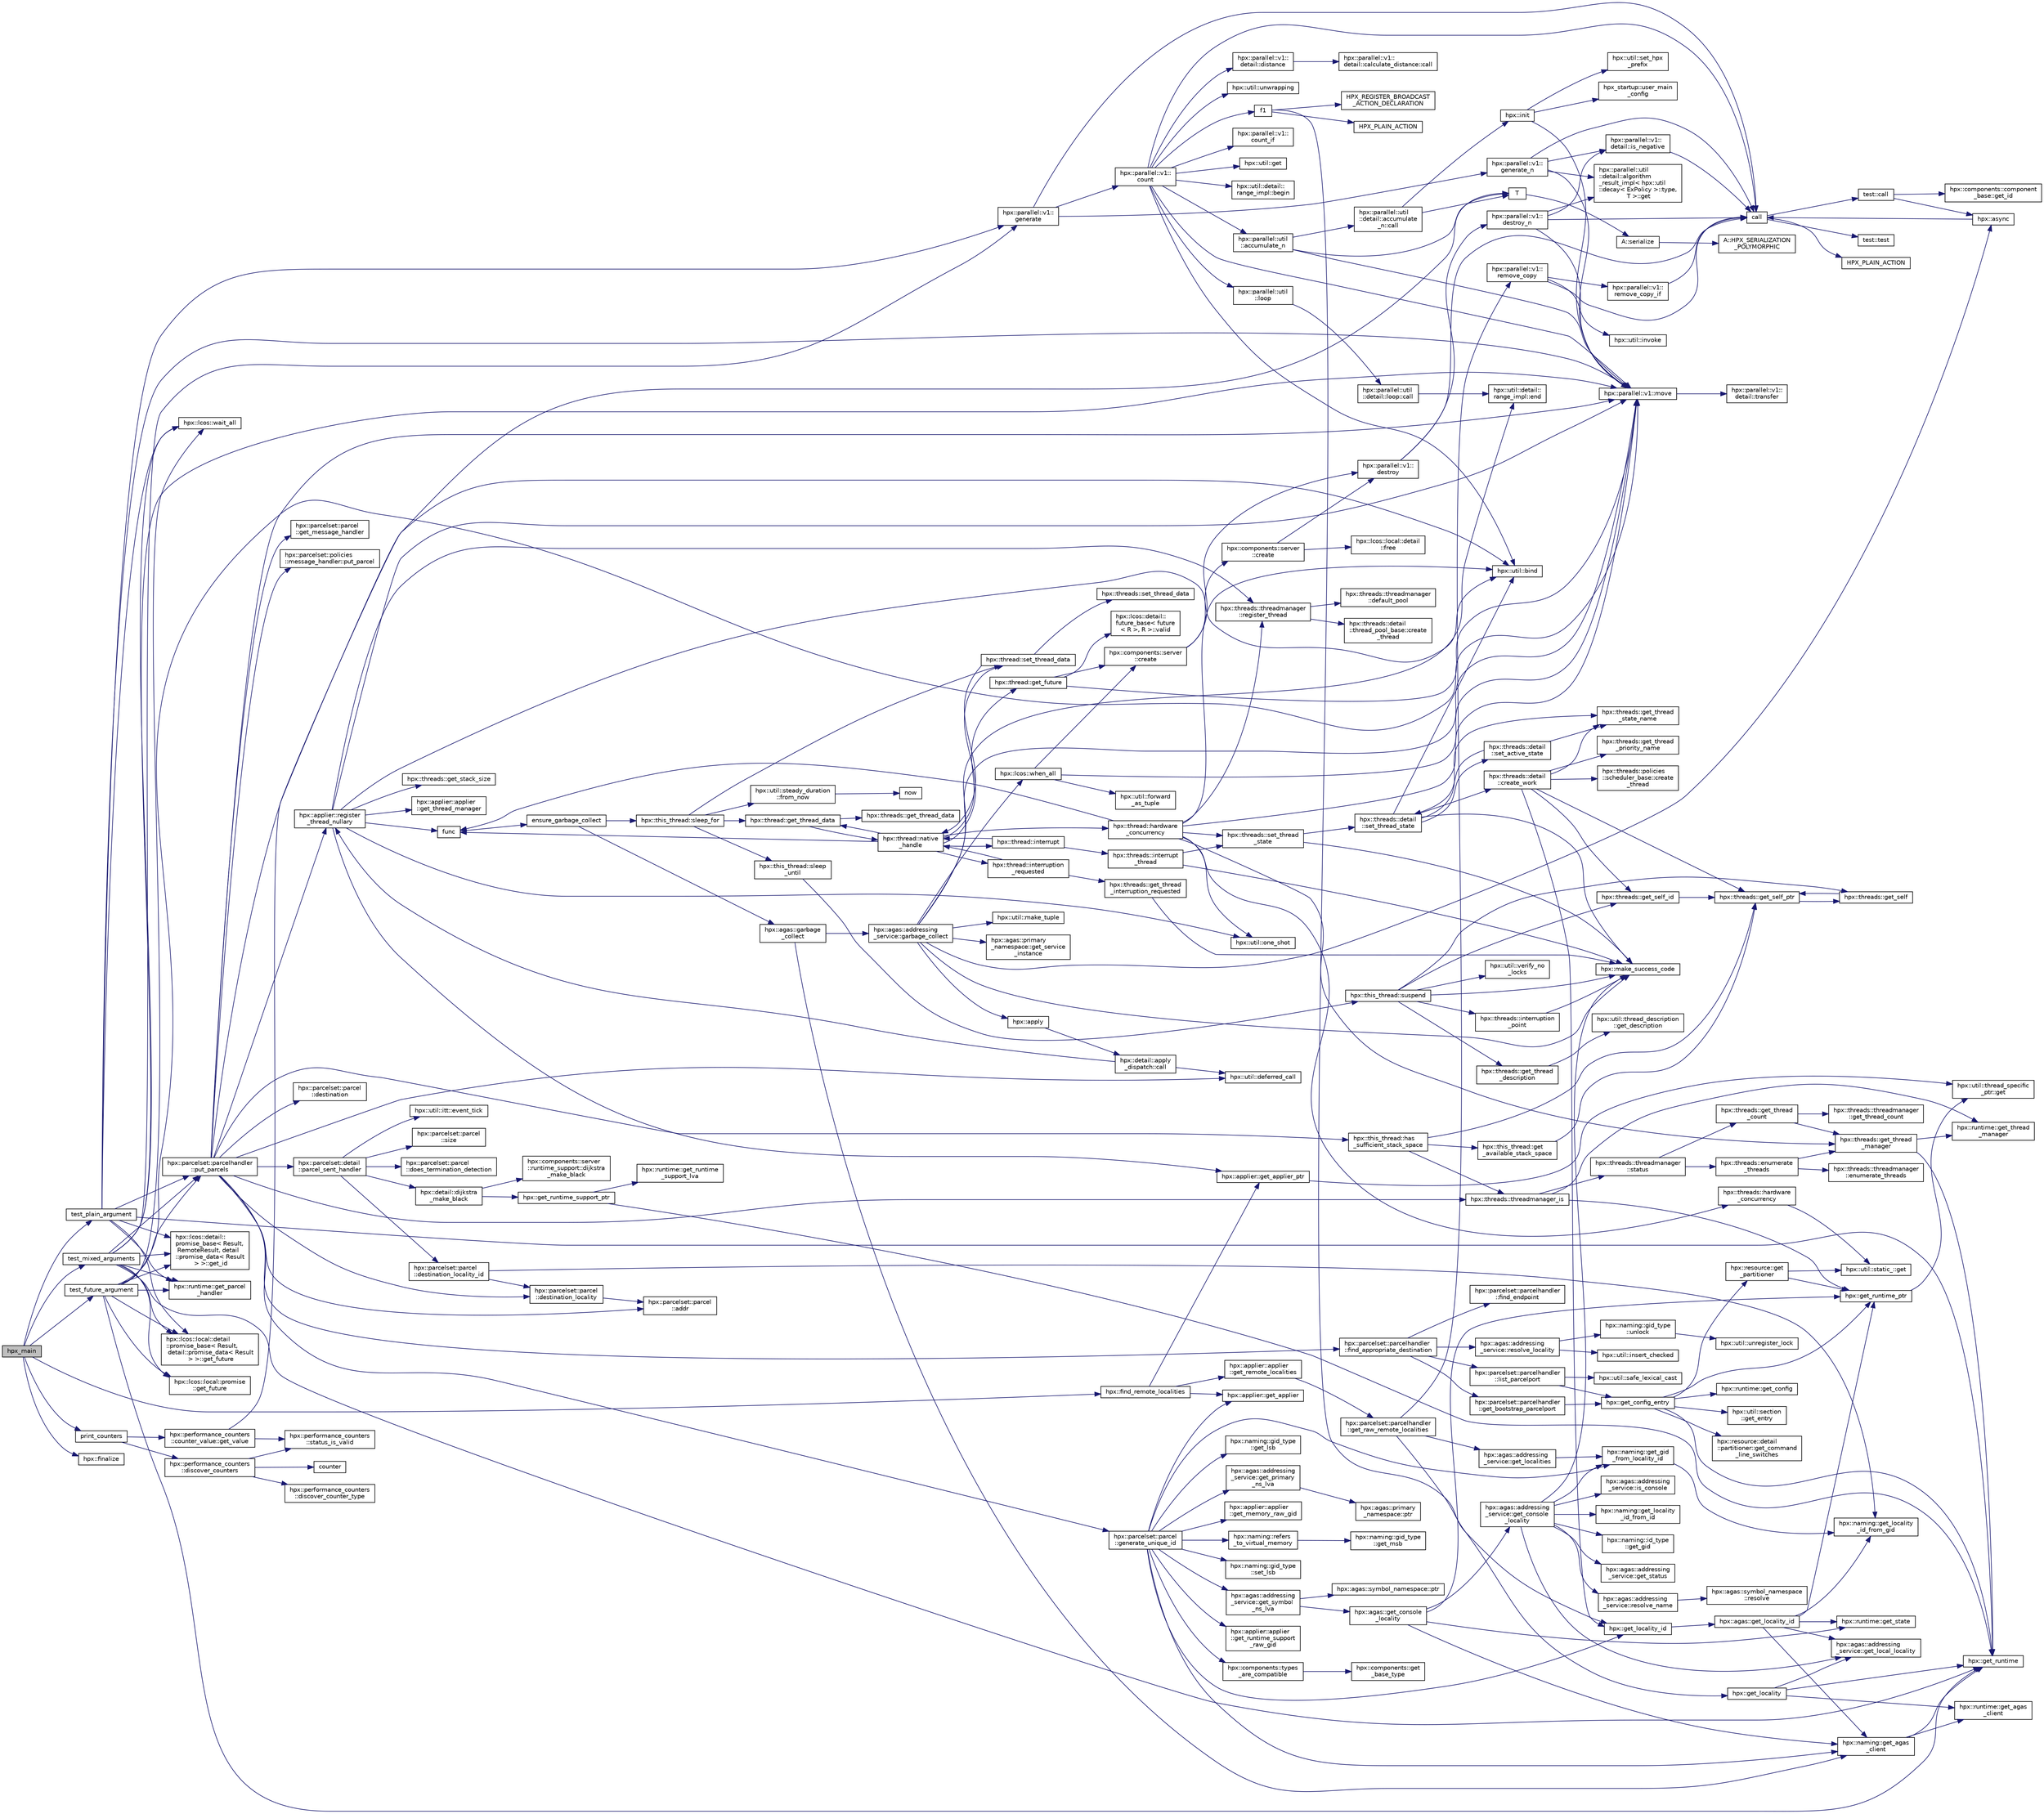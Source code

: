 digraph "hpx_main"
{
  edge [fontname="Helvetica",fontsize="10",labelfontname="Helvetica",labelfontsize="10"];
  node [fontname="Helvetica",fontsize="10",shape=record];
  rankdir="LR";
  Node12 [label="hpx_main",height=0.2,width=0.4,color="black", fillcolor="grey75", style="filled", fontcolor="black"];
  Node12 -> Node13 [color="midnightblue",fontsize="10",style="solid",fontname="Helvetica"];
  Node13 [label="hpx::find_remote_localities",height=0.2,width=0.4,color="black", fillcolor="white", style="filled",URL="$d8/d83/namespacehpx.html#a2a3ba94f333e0d3523f8dfde266f5d4e",tooltip="Return the list of locality ids of remote localities supporting the given component type..."];
  Node13 -> Node14 [color="midnightblue",fontsize="10",style="solid",fontname="Helvetica"];
  Node14 [label="hpx::applier::get_applier_ptr",height=0.2,width=0.4,color="black", fillcolor="white", style="filled",URL="$d8/dcb/namespacehpx_1_1applier.html#a617483cf2b77ad3a0aa428ade7b35299"];
  Node14 -> Node15 [color="midnightblue",fontsize="10",style="solid",fontname="Helvetica"];
  Node15 [label="hpx::util::thread_specific\l_ptr::get",height=0.2,width=0.4,color="black", fillcolor="white", style="filled",URL="$d4/d4c/structhpx_1_1util_1_1thread__specific__ptr.html#a3b27d8520710478aa41d1f74206bdba9"];
  Node13 -> Node16 [color="midnightblue",fontsize="10",style="solid",fontname="Helvetica"];
  Node16 [label="hpx::applier::get_applier",height=0.2,width=0.4,color="black", fillcolor="white", style="filled",URL="$d8/dcb/namespacehpx_1_1applier.html#aba1147ab54a476403b37f20a39b1e239"];
  Node13 -> Node17 [color="midnightblue",fontsize="10",style="solid",fontname="Helvetica"];
  Node17 [label="hpx::applier::applier\l::get_remote_localities",height=0.2,width=0.4,color="black", fillcolor="white", style="filled",URL="$da/dcb/classhpx_1_1applier_1_1applier.html#a33c33c885876d2f53263a0fb87172851"];
  Node17 -> Node18 [color="midnightblue",fontsize="10",style="solid",fontname="Helvetica"];
  Node18 [label="hpx::parcelset::parcelhandler\l::get_raw_remote_localities",height=0.2,width=0.4,color="black", fillcolor="white", style="filled",URL="$d4/d2f/classhpx_1_1parcelset_1_1parcelhandler.html#a762854405164e7c9633875ca149bbb62"];
  Node18 -> Node19 [color="midnightblue",fontsize="10",style="solid",fontname="Helvetica"];
  Node19 [label="hpx::agas::addressing\l_service::get_localities",height=0.2,width=0.4,color="black", fillcolor="white", style="filled",URL="$db/d58/structhpx_1_1agas_1_1addressing__service.html#a3d263988f86b2a4c26dbb8d734540a5a",tooltip="Query for the locality_ids of all known localities. "];
  Node19 -> Node20 [color="midnightblue",fontsize="10",style="solid",fontname="Helvetica"];
  Node20 [label="hpx::naming::get_gid\l_from_locality_id",height=0.2,width=0.4,color="black", fillcolor="white", style="filled",URL="$d4/dc9/namespacehpx_1_1naming.html#ae50a3ecdb5854b6a25a556ebc9830541"];
  Node20 -> Node21 [color="midnightblue",fontsize="10",style="solid",fontname="Helvetica"];
  Node21 [label="hpx::naming::get_locality\l_id_from_gid",height=0.2,width=0.4,color="black", fillcolor="white", style="filled",URL="$d4/dc9/namespacehpx_1_1naming.html#a7fd43037784560bd04fda9b49e33529f"];
  Node18 -> Node22 [color="midnightblue",fontsize="10",style="solid",fontname="Helvetica"];
  Node22 [label="hpx::parallel::v1::\lremove_copy",height=0.2,width=0.4,color="black", fillcolor="white", style="filled",URL="$db/db9/namespacehpx_1_1parallel_1_1v1.html#ac598fc22d3df9bc74d1f5ba08579391a"];
  Node22 -> Node23 [color="midnightblue",fontsize="10",style="solid",fontname="Helvetica"];
  Node23 [label="call",height=0.2,width=0.4,color="black", fillcolor="white", style="filled",URL="$d2/d67/promise__1620_8cpp.html#a58357f0b82bc761e1d0b9091ed563a70"];
  Node23 -> Node24 [color="midnightblue",fontsize="10",style="solid",fontname="Helvetica"];
  Node24 [label="test::test",height=0.2,width=0.4,color="black", fillcolor="white", style="filled",URL="$d8/d89/structtest.html#ab42d5ece712d716b04cb3f686f297a26"];
  Node23 -> Node25 [color="midnightblue",fontsize="10",style="solid",fontname="Helvetica"];
  Node25 [label="HPX_PLAIN_ACTION",height=0.2,width=0.4,color="black", fillcolor="white", style="filled",URL="$d2/d67/promise__1620_8cpp.html#ab96aab827a4b1fcaf66cfe0ba83fef23"];
  Node23 -> Node26 [color="midnightblue",fontsize="10",style="solid",fontname="Helvetica"];
  Node26 [label="test::call",height=0.2,width=0.4,color="black", fillcolor="white", style="filled",URL="$d8/d89/structtest.html#aeb29e7ed6518b9426ccf1344c52620ae"];
  Node26 -> Node27 [color="midnightblue",fontsize="10",style="solid",fontname="Helvetica"];
  Node27 [label="hpx::async",height=0.2,width=0.4,color="black", fillcolor="white", style="filled",URL="$d8/d83/namespacehpx.html#acb7d8e37b73b823956ce144f9a57eaa4"];
  Node27 -> Node23 [color="midnightblue",fontsize="10",style="solid",fontname="Helvetica"];
  Node26 -> Node28 [color="midnightblue",fontsize="10",style="solid",fontname="Helvetica"];
  Node28 [label="hpx::components::component\l_base::get_id",height=0.2,width=0.4,color="black", fillcolor="white", style="filled",URL="$d2/de6/classhpx_1_1components_1_1component__base.html#a4c8fd93514039bdf01c48d66d82b19cd"];
  Node22 -> Node29 [color="midnightblue",fontsize="10",style="solid",fontname="Helvetica"];
  Node29 [label="hpx::util::invoke",height=0.2,width=0.4,color="black", fillcolor="white", style="filled",URL="$df/dad/namespacehpx_1_1util.html#a9ed3f52b36e725e476dbf5099134ed3d"];
  Node22 -> Node30 [color="midnightblue",fontsize="10",style="solid",fontname="Helvetica"];
  Node30 [label="hpx::parallel::v1::\lremove_copy_if",height=0.2,width=0.4,color="black", fillcolor="white", style="filled",URL="$db/db9/namespacehpx_1_1parallel_1_1v1.html#ab08a2ede542b61485e8ba77a84d91e01"];
  Node30 -> Node23 [color="midnightblue",fontsize="10",style="solid",fontname="Helvetica"];
  Node18 -> Node31 [color="midnightblue",fontsize="10",style="solid",fontname="Helvetica"];
  Node31 [label="hpx::get_locality",height=0.2,width=0.4,color="black", fillcolor="white", style="filled",URL="$d8/d83/namespacehpx.html#aa16b81ab9efec229b7b8810b1ec57dd5",tooltip="The function get_locality returns a reference to the locality prefix. "];
  Node31 -> Node32 [color="midnightblue",fontsize="10",style="solid",fontname="Helvetica"];
  Node32 [label="hpx::get_runtime",height=0.2,width=0.4,color="black", fillcolor="white", style="filled",URL="$d8/d83/namespacehpx.html#aef902cc6c7dd3b9fbadf34d1e850a070"];
  Node31 -> Node33 [color="midnightblue",fontsize="10",style="solid",fontname="Helvetica"];
  Node33 [label="hpx::runtime::get_agas\l_client",height=0.2,width=0.4,color="black", fillcolor="white", style="filled",URL="$d0/d7b/classhpx_1_1runtime.html#aeb5dddd30d6b9861669af8ad44d1a96a"];
  Node31 -> Node34 [color="midnightblue",fontsize="10",style="solid",fontname="Helvetica"];
  Node34 [label="hpx::agas::addressing\l_service::get_local_locality",height=0.2,width=0.4,color="black", fillcolor="white", style="filled",URL="$db/d58/structhpx_1_1agas_1_1addressing__service.html#ab52c19a37c2a7a006c6c15f90ad0539c"];
  Node12 -> Node35 [color="midnightblue",fontsize="10",style="solid",fontname="Helvetica"];
  Node35 [label="test_plain_argument",height=0.2,width=0.4,color="black", fillcolor="white", style="filled",URL="$df/d23/put__parcels_8cpp.html#a60e7e37daaa74f7106c7cf614d219a87"];
  Node35 -> Node36 [color="midnightblue",fontsize="10",style="solid",fontname="Helvetica"];
  Node36 [label="hpx::parallel::v1::\lgenerate",height=0.2,width=0.4,color="black", fillcolor="white", style="filled",URL="$db/db9/namespacehpx_1_1parallel_1_1v1.html#a1f74f2be2954d6fbd8278df5fedb946a"];
  Node36 -> Node37 [color="midnightblue",fontsize="10",style="solid",fontname="Helvetica"];
  Node37 [label="hpx::parallel::v1::\lgenerate_n",height=0.2,width=0.4,color="black", fillcolor="white", style="filled",URL="$db/db9/namespacehpx_1_1parallel_1_1v1.html#a9fd6a170d9742750007e88805764ec8a"];
  Node37 -> Node38 [color="midnightblue",fontsize="10",style="solid",fontname="Helvetica"];
  Node38 [label="hpx::parallel::v1::\ldetail::is_negative",height=0.2,width=0.4,color="black", fillcolor="white", style="filled",URL="$d2/ddd/namespacehpx_1_1parallel_1_1v1_1_1detail.html#adf2e40fc4b20ad0fd442ee3118a4d527"];
  Node38 -> Node23 [color="midnightblue",fontsize="10",style="solid",fontname="Helvetica"];
  Node37 -> Node39 [color="midnightblue",fontsize="10",style="solid",fontname="Helvetica"];
  Node39 [label="hpx::parallel::util\l::detail::algorithm\l_result_impl\< hpx::util\l::decay\< ExPolicy \>::type,\l T \>::get",height=0.2,width=0.4,color="black", fillcolor="white", style="filled",URL="$d2/d42/structhpx_1_1parallel_1_1util_1_1detail_1_1algorithm__result__impl.html#ab5b051e8ec74eff5e0e62fd63f5d377e"];
  Node37 -> Node40 [color="midnightblue",fontsize="10",style="solid",fontname="Helvetica"];
  Node40 [label="hpx::parallel::v1::move",height=0.2,width=0.4,color="black", fillcolor="white", style="filled",URL="$db/db9/namespacehpx_1_1parallel_1_1v1.html#aa7c4ede081ce786c9d1eb1adff495cfc"];
  Node40 -> Node41 [color="midnightblue",fontsize="10",style="solid",fontname="Helvetica"];
  Node41 [label="hpx::parallel::v1::\ldetail::transfer",height=0.2,width=0.4,color="black", fillcolor="white", style="filled",URL="$d2/ddd/namespacehpx_1_1parallel_1_1v1_1_1detail.html#ab1b56a05e1885ca7cc7ffa1804dd2f3c"];
  Node37 -> Node23 [color="midnightblue",fontsize="10",style="solid",fontname="Helvetica"];
  Node36 -> Node42 [color="midnightblue",fontsize="10",style="solid",fontname="Helvetica"];
  Node42 [label="hpx::parallel::v1::\lcount",height=0.2,width=0.4,color="black", fillcolor="white", style="filled",URL="$db/db9/namespacehpx_1_1parallel_1_1v1.html#a19d058114a2bd44801aab4176b188e23"];
  Node42 -> Node43 [color="midnightblue",fontsize="10",style="solid",fontname="Helvetica"];
  Node43 [label="hpx::parallel::v1::\lcount_if",height=0.2,width=0.4,color="black", fillcolor="white", style="filled",URL="$db/db9/namespacehpx_1_1parallel_1_1v1.html#ad836ff017ec208c2d6388a9b47b05ce0"];
  Node42 -> Node44 [color="midnightblue",fontsize="10",style="solid",fontname="Helvetica"];
  Node44 [label="f1",height=0.2,width=0.4,color="black", fillcolor="white", style="filled",URL="$d8/d8b/broadcast_8cpp.html#a1751fbd41f2529b84514a9dbd767959a"];
  Node44 -> Node45 [color="midnightblue",fontsize="10",style="solid",fontname="Helvetica"];
  Node45 [label="hpx::get_locality_id",height=0.2,width=0.4,color="black", fillcolor="white", style="filled",URL="$d8/d83/namespacehpx.html#a158d7c54a657bb364c1704033010697b",tooltip="Return the number of the locality this function is being called from. "];
  Node45 -> Node46 [color="midnightblue",fontsize="10",style="solid",fontname="Helvetica"];
  Node46 [label="hpx::agas::get_locality_id",height=0.2,width=0.4,color="black", fillcolor="white", style="filled",URL="$dc/d54/namespacehpx_1_1agas.html#a491cc2ddecdf0f1a9129900caa6a4d3e"];
  Node46 -> Node47 [color="midnightblue",fontsize="10",style="solid",fontname="Helvetica"];
  Node47 [label="hpx::get_runtime_ptr",height=0.2,width=0.4,color="black", fillcolor="white", style="filled",URL="$d8/d83/namespacehpx.html#af29daf2bb3e01b4d6495a1742b6cce64"];
  Node47 -> Node15 [color="midnightblue",fontsize="10",style="solid",fontname="Helvetica"];
  Node46 -> Node48 [color="midnightblue",fontsize="10",style="solid",fontname="Helvetica"];
  Node48 [label="hpx::runtime::get_state",height=0.2,width=0.4,color="black", fillcolor="white", style="filled",URL="$d0/d7b/classhpx_1_1runtime.html#ab405f80e060dac95d624520f38b0524c"];
  Node46 -> Node49 [color="midnightblue",fontsize="10",style="solid",fontname="Helvetica"];
  Node49 [label="hpx::naming::get_agas\l_client",height=0.2,width=0.4,color="black", fillcolor="white", style="filled",URL="$d4/dc9/namespacehpx_1_1naming.html#a0408fffd5d34b620712a801b0ae3b032"];
  Node49 -> Node32 [color="midnightblue",fontsize="10",style="solid",fontname="Helvetica"];
  Node49 -> Node33 [color="midnightblue",fontsize="10",style="solid",fontname="Helvetica"];
  Node46 -> Node34 [color="midnightblue",fontsize="10",style="solid",fontname="Helvetica"];
  Node46 -> Node21 [color="midnightblue",fontsize="10",style="solid",fontname="Helvetica"];
  Node44 -> Node50 [color="midnightblue",fontsize="10",style="solid",fontname="Helvetica"];
  Node50 [label="HPX_PLAIN_ACTION",height=0.2,width=0.4,color="black", fillcolor="white", style="filled",URL="$d8/d8b/broadcast_8cpp.html#a19685a0394ce6a99351f7a679f6eeefc"];
  Node44 -> Node51 [color="midnightblue",fontsize="10",style="solid",fontname="Helvetica"];
  Node51 [label="HPX_REGISTER_BROADCAST\l_ACTION_DECLARATION",height=0.2,width=0.4,color="black", fillcolor="white", style="filled",URL="$d7/d38/addressing__service_8cpp.html#a573d764d9cb34eec46a4bdffcf07875f"];
  Node42 -> Node52 [color="midnightblue",fontsize="10",style="solid",fontname="Helvetica"];
  Node52 [label="hpx::parallel::util\l::loop",height=0.2,width=0.4,color="black", fillcolor="white", style="filled",URL="$df/dc6/namespacehpx_1_1parallel_1_1util.html#a3f434e00f42929aac85debb8c5782213"];
  Node52 -> Node53 [color="midnightblue",fontsize="10",style="solid",fontname="Helvetica"];
  Node53 [label="hpx::parallel::util\l::detail::loop::call",height=0.2,width=0.4,color="black", fillcolor="white", style="filled",URL="$da/d06/structhpx_1_1parallel_1_1util_1_1detail_1_1loop.html#a5c5e8dbda782f09cdb7bc2509e3bf09e"];
  Node53 -> Node54 [color="midnightblue",fontsize="10",style="solid",fontname="Helvetica"];
  Node54 [label="hpx::util::detail::\lrange_impl::end",height=0.2,width=0.4,color="black", fillcolor="white", style="filled",URL="$d4/d4a/namespacehpx_1_1util_1_1detail_1_1range__impl.html#afb2ea48b0902f52ee4d8b764807b4316"];
  Node42 -> Node55 [color="midnightblue",fontsize="10",style="solid",fontname="Helvetica"];
  Node55 [label="hpx::util::bind",height=0.2,width=0.4,color="black", fillcolor="white", style="filled",URL="$df/dad/namespacehpx_1_1util.html#ad844caedf82a0173d6909d910c3e48c6"];
  Node42 -> Node40 [color="midnightblue",fontsize="10",style="solid",fontname="Helvetica"];
  Node42 -> Node56 [color="midnightblue",fontsize="10",style="solid",fontname="Helvetica"];
  Node56 [label="hpx::util::get",height=0.2,width=0.4,color="black", fillcolor="white", style="filled",URL="$df/dad/namespacehpx_1_1util.html#a5cbd3c41f03f4d4acaedaa4777e3cc02"];
  Node42 -> Node23 [color="midnightblue",fontsize="10",style="solid",fontname="Helvetica"];
  Node42 -> Node57 [color="midnightblue",fontsize="10",style="solid",fontname="Helvetica"];
  Node57 [label="hpx::parallel::v1::\ldetail::distance",height=0.2,width=0.4,color="black", fillcolor="white", style="filled",URL="$d2/ddd/namespacehpx_1_1parallel_1_1v1_1_1detail.html#a6bea3c6a5f470cad11f27ee6bab4a33f"];
  Node57 -> Node58 [color="midnightblue",fontsize="10",style="solid",fontname="Helvetica"];
  Node58 [label="hpx::parallel::v1::\ldetail::calculate_distance::call",height=0.2,width=0.4,color="black", fillcolor="white", style="filled",URL="$db/dfa/structhpx_1_1parallel_1_1v1_1_1detail_1_1calculate__distance.html#a950a6627830a7d019ac0e734b0a447bf"];
  Node42 -> Node59 [color="midnightblue",fontsize="10",style="solid",fontname="Helvetica"];
  Node59 [label="hpx::util::unwrapping",height=0.2,width=0.4,color="black", fillcolor="white", style="filled",URL="$df/dad/namespacehpx_1_1util.html#a7529d9ac687684c33403cdd1f9cef8e4"];
  Node42 -> Node60 [color="midnightblue",fontsize="10",style="solid",fontname="Helvetica"];
  Node60 [label="hpx::parallel::util\l::accumulate_n",height=0.2,width=0.4,color="black", fillcolor="white", style="filled",URL="$df/dc6/namespacehpx_1_1parallel_1_1util.html#af19f9a2722f97c2247ea5d0dbb5e2d25"];
  Node60 -> Node61 [color="midnightblue",fontsize="10",style="solid",fontname="Helvetica"];
  Node61 [label="hpx::parallel::util\l::detail::accumulate\l_n::call",height=0.2,width=0.4,color="black", fillcolor="white", style="filled",URL="$d8/d3b/structhpx_1_1parallel_1_1util_1_1detail_1_1accumulate__n.html#a765aceb8ab313fc92f7c4aaf70ccca8f"];
  Node61 -> Node62 [color="midnightblue",fontsize="10",style="solid",fontname="Helvetica"];
  Node62 [label="hpx::init",height=0.2,width=0.4,color="black", fillcolor="white", style="filled",URL="$d8/d83/namespacehpx.html#a3c694ea960b47c56b33351ba16e3d76b",tooltip="Main entry point for launching the HPX runtime system. "];
  Node62 -> Node63 [color="midnightblue",fontsize="10",style="solid",fontname="Helvetica"];
  Node63 [label="hpx::util::set_hpx\l_prefix",height=0.2,width=0.4,color="black", fillcolor="white", style="filled",URL="$df/dad/namespacehpx_1_1util.html#ae40a23c1ba0a48d9304dcf717a95793e"];
  Node62 -> Node64 [color="midnightblue",fontsize="10",style="solid",fontname="Helvetica"];
  Node64 [label="hpx_startup::user_main\l_config",height=0.2,width=0.4,color="black", fillcolor="white", style="filled",URL="$d3/dd2/namespacehpx__startup.html#aaac571d88bd3912a4225a23eb3261637"];
  Node62 -> Node40 [color="midnightblue",fontsize="10",style="solid",fontname="Helvetica"];
  Node61 -> Node65 [color="midnightblue",fontsize="10",style="solid",fontname="Helvetica"];
  Node65 [label="T",height=0.2,width=0.4,color="black", fillcolor="white", style="filled",URL="$db/d33/polymorphic__semiintrusive__template_8cpp.html#ad187658f9cb91c1312b39ae7e896f1ea"];
  Node65 -> Node66 [color="midnightblue",fontsize="10",style="solid",fontname="Helvetica"];
  Node66 [label="A::serialize",height=0.2,width=0.4,color="black", fillcolor="white", style="filled",URL="$d7/da0/struct_a.html#a5f5c287cf471e274ed9dda0da1592212"];
  Node66 -> Node67 [color="midnightblue",fontsize="10",style="solid",fontname="Helvetica"];
  Node67 [label="A::HPX_SERIALIZATION\l_POLYMORPHIC",height=0.2,width=0.4,color="black", fillcolor="white", style="filled",URL="$d7/da0/struct_a.html#ada978cc156cebbafddb1f3aa4c01918c"];
  Node60 -> Node40 [color="midnightblue",fontsize="10",style="solid",fontname="Helvetica"];
  Node60 -> Node65 [color="midnightblue",fontsize="10",style="solid",fontname="Helvetica"];
  Node42 -> Node68 [color="midnightblue",fontsize="10",style="solid",fontname="Helvetica"];
  Node68 [label="hpx::util::detail::\lrange_impl::begin",height=0.2,width=0.4,color="black", fillcolor="white", style="filled",URL="$d4/d4a/namespacehpx_1_1util_1_1detail_1_1range__impl.html#a31e165df2b865cdd961f35ce938db41a"];
  Node36 -> Node23 [color="midnightblue",fontsize="10",style="solid",fontname="Helvetica"];
  Node35 -> Node69 [color="midnightblue",fontsize="10",style="solid",fontname="Helvetica"];
  Node69 [label="hpx::lcos::local::detail\l::promise_base\< Result,\l detail::promise_data\< Result\l \> \>::get_future",height=0.2,width=0.4,color="black", fillcolor="white", style="filled",URL="$d5/da1/classhpx_1_1lcos_1_1local_1_1detail_1_1promise__base.html#a941a7057c3296a4c06ecbbb5032146a2"];
  Node35 -> Node70 [color="midnightblue",fontsize="10",style="solid",fontname="Helvetica"];
  Node70 [label="hpx::lcos::detail::\lpromise_base\< Result,\l RemoteResult, detail\l::promise_data\< Result\l \> \>::get_id",height=0.2,width=0.4,color="black", fillcolor="white", style="filled",URL="$d4/def/classhpx_1_1lcos_1_1detail_1_1promise__base.html#a2517464a9b53f71a7531c5cf75323ef5"];
  Node35 -> Node40 [color="midnightblue",fontsize="10",style="solid",fontname="Helvetica"];
  Node35 -> Node32 [color="midnightblue",fontsize="10",style="solid",fontname="Helvetica"];
  Node35 -> Node71 [color="midnightblue",fontsize="10",style="solid",fontname="Helvetica"];
  Node71 [label="hpx::runtime::get_parcel\l_handler",height=0.2,width=0.4,color="black", fillcolor="white", style="filled",URL="$d0/d7b/classhpx_1_1runtime.html#aa3997c2fc929d3bb84bcb100b4b66e8d"];
  Node35 -> Node72 [color="midnightblue",fontsize="10",style="solid",fontname="Helvetica"];
  Node72 [label="hpx::parcelset::parcelhandler\l::put_parcels",height=0.2,width=0.4,color="black", fillcolor="white", style="filled",URL="$d4/d2f/classhpx_1_1parcelset_1_1parcelhandler.html#a32ef958ef057a82fe01c70df5da51c6a"];
  Node72 -> Node73 [color="midnightblue",fontsize="10",style="solid",fontname="Helvetica"];
  Node73 [label="hpx::this_thread::has\l_sufficient_stack_space",height=0.2,width=0.4,color="black", fillcolor="white", style="filled",URL="$d9/d52/namespacehpx_1_1this__thread.html#a84fe264361690c8b1a88964b8ebd4427"];
  Node73 -> Node74 [color="midnightblue",fontsize="10",style="solid",fontname="Helvetica"];
  Node74 [label="hpx::threads::get_self_ptr",height=0.2,width=0.4,color="black", fillcolor="white", style="filled",URL="$d7/d28/namespacehpx_1_1threads.html#a22877ae347ad884cde3a51397dad6c53"];
  Node74 -> Node75 [color="midnightblue",fontsize="10",style="solid",fontname="Helvetica"];
  Node75 [label="hpx::threads::get_self",height=0.2,width=0.4,color="black", fillcolor="white", style="filled",URL="$d7/d28/namespacehpx_1_1threads.html#a07daf4d6d29233f20d66d41ab7b5b8e8"];
  Node75 -> Node74 [color="midnightblue",fontsize="10",style="solid",fontname="Helvetica"];
  Node73 -> Node76 [color="midnightblue",fontsize="10",style="solid",fontname="Helvetica"];
  Node76 [label="hpx::this_thread::get\l_available_stack_space",height=0.2,width=0.4,color="black", fillcolor="white", style="filled",URL="$d9/d52/namespacehpx_1_1this__thread.html#a1d6a6513eb9f9da7e9dc28da7fb198ef"];
  Node76 -> Node74 [color="midnightblue",fontsize="10",style="solid",fontname="Helvetica"];
  Node73 -> Node77 [color="midnightblue",fontsize="10",style="solid",fontname="Helvetica"];
  Node77 [label="hpx::threads::threadmanager_is",height=0.2,width=0.4,color="black", fillcolor="white", style="filled",URL="$d7/d28/namespacehpx_1_1threads.html#a79ebd37a6bd090d20a14cc85df4b6f73"];
  Node77 -> Node47 [color="midnightblue",fontsize="10",style="solid",fontname="Helvetica"];
  Node77 -> Node78 [color="midnightblue",fontsize="10",style="solid",fontname="Helvetica"];
  Node78 [label="hpx::runtime::get_thread\l_manager",height=0.2,width=0.4,color="black", fillcolor="white", style="filled",URL="$d0/d7b/classhpx_1_1runtime.html#a865b12d57fcd44a8d3dda3e35414f563"];
  Node77 -> Node79 [color="midnightblue",fontsize="10",style="solid",fontname="Helvetica"];
  Node79 [label="hpx::threads::threadmanager\l::status",height=0.2,width=0.4,color="black", fillcolor="white", style="filled",URL="$d5/daa/classhpx_1_1threads_1_1threadmanager.html#ad356526186c9d3ebfd1677bea135141c",tooltip="Return whether the thread manager is still running This returns the \"minimal state\", i.e. the state of the least advanced thread pool. "];
  Node79 -> Node80 [color="midnightblue",fontsize="10",style="solid",fontname="Helvetica"];
  Node80 [label="hpx::threads::get_thread\l_count",height=0.2,width=0.4,color="black", fillcolor="white", style="filled",URL="$d7/d28/namespacehpx_1_1threads.html#ae2b675b9517381442c7201c041033680"];
  Node80 -> Node81 [color="midnightblue",fontsize="10",style="solid",fontname="Helvetica"];
  Node81 [label="hpx::threads::get_thread\l_manager",height=0.2,width=0.4,color="black", fillcolor="white", style="filled",URL="$d7/d28/namespacehpx_1_1threads.html#a076973c3a53beadde7d967e22c4f6cce"];
  Node81 -> Node32 [color="midnightblue",fontsize="10",style="solid",fontname="Helvetica"];
  Node81 -> Node78 [color="midnightblue",fontsize="10",style="solid",fontname="Helvetica"];
  Node80 -> Node82 [color="midnightblue",fontsize="10",style="solid",fontname="Helvetica"];
  Node82 [label="hpx::threads::threadmanager\l::get_thread_count",height=0.2,width=0.4,color="black", fillcolor="white", style="filled",URL="$d5/daa/classhpx_1_1threads_1_1threadmanager.html#a99c0004e6ed0e91a033720b7f52ab5b8",tooltip="return the number of HPX-threads with the given state "];
  Node79 -> Node83 [color="midnightblue",fontsize="10",style="solid",fontname="Helvetica"];
  Node83 [label="hpx::threads::enumerate\l_threads",height=0.2,width=0.4,color="black", fillcolor="white", style="filled",URL="$d7/d28/namespacehpx_1_1threads.html#a5dd2cea272f81a19d4f61470851a29cf"];
  Node83 -> Node81 [color="midnightblue",fontsize="10",style="solid",fontname="Helvetica"];
  Node83 -> Node84 [color="midnightblue",fontsize="10",style="solid",fontname="Helvetica"];
  Node84 [label="hpx::threads::threadmanager\l::enumerate_threads",height=0.2,width=0.4,color="black", fillcolor="white", style="filled",URL="$d5/daa/classhpx_1_1threads_1_1threadmanager.html#a8cdd7f11e2411b7943e10fb628aab40a"];
  Node72 -> Node77 [color="midnightblue",fontsize="10",style="solid",fontname="Helvetica"];
  Node72 -> Node85 [color="midnightblue",fontsize="10",style="solid",fontname="Helvetica"];
  Node85 [label="hpx::applier::register\l_thread_nullary",height=0.2,width=0.4,color="black", fillcolor="white", style="filled",URL="$d8/dcb/namespacehpx_1_1applier.html#a401cd1145927e58d74d1eb52aaccd936"];
  Node85 -> Node14 [color="midnightblue",fontsize="10",style="solid",fontname="Helvetica"];
  Node85 -> Node86 [color="midnightblue",fontsize="10",style="solid",fontname="Helvetica"];
  Node86 [label="func",height=0.2,width=0.4,color="black", fillcolor="white", style="filled",URL="$d8/dfd/id__type__ref__counting__1032_8cpp.html#ab811b86ea5107ffb3351fcaa29d2c652"];
  Node86 -> Node87 [color="midnightblue",fontsize="10",style="solid",fontname="Helvetica"];
  Node87 [label="ensure_garbage_collect",height=0.2,width=0.4,color="black", fillcolor="white", style="filled",URL="$d8/dfd/id__type__ref__counting__1032_8cpp.html#a5264b94bf7c262ac0e521fb290d476d5"];
  Node87 -> Node88 [color="midnightblue",fontsize="10",style="solid",fontname="Helvetica"];
  Node88 [label="hpx::this_thread::sleep_for",height=0.2,width=0.4,color="black", fillcolor="white", style="filled",URL="$d9/d52/namespacehpx_1_1this__thread.html#afc042a5a5fa52eef2d1d177a343435cf"];
  Node88 -> Node89 [color="midnightblue",fontsize="10",style="solid",fontname="Helvetica"];
  Node89 [label="hpx::this_thread::sleep\l_until",height=0.2,width=0.4,color="black", fillcolor="white", style="filled",URL="$d9/d52/namespacehpx_1_1this__thread.html#ae12a853980115b23ff0ab8ca06622658"];
  Node89 -> Node90 [color="midnightblue",fontsize="10",style="solid",fontname="Helvetica"];
  Node90 [label="hpx::this_thread::suspend",height=0.2,width=0.4,color="black", fillcolor="white", style="filled",URL="$d9/d52/namespacehpx_1_1this__thread.html#aca220026fb3014c0881d129fe31c0073"];
  Node90 -> Node75 [color="midnightblue",fontsize="10",style="solid",fontname="Helvetica"];
  Node90 -> Node91 [color="midnightblue",fontsize="10",style="solid",fontname="Helvetica"];
  Node91 [label="hpx::threads::get_self_id",height=0.2,width=0.4,color="black", fillcolor="white", style="filled",URL="$d7/d28/namespacehpx_1_1threads.html#afafe0f900b9fac3d4ed3c747625c1cfe"];
  Node91 -> Node74 [color="midnightblue",fontsize="10",style="solid",fontname="Helvetica"];
  Node90 -> Node92 [color="midnightblue",fontsize="10",style="solid",fontname="Helvetica"];
  Node92 [label="hpx::threads::interruption\l_point",height=0.2,width=0.4,color="black", fillcolor="white", style="filled",URL="$d7/d28/namespacehpx_1_1threads.html#ada6ec56a12b050707311d8c628089059"];
  Node92 -> Node93 [color="midnightblue",fontsize="10",style="solid",fontname="Helvetica"];
  Node93 [label="hpx::make_success_code",height=0.2,width=0.4,color="black", fillcolor="white", style="filled",URL="$d8/d83/namespacehpx.html#a0e8512a8f49e2a6c8185061181419d8f",tooltip="Returns error_code(hpx::success, \"success\", mode). "];
  Node90 -> Node94 [color="midnightblue",fontsize="10",style="solid",fontname="Helvetica"];
  Node94 [label="hpx::util::verify_no\l_locks",height=0.2,width=0.4,color="black", fillcolor="white", style="filled",URL="$df/dad/namespacehpx_1_1util.html#ae0e1837ee6f09b79b26c2e788d2e9fc9"];
  Node90 -> Node95 [color="midnightblue",fontsize="10",style="solid",fontname="Helvetica"];
  Node95 [label="hpx::threads::get_thread\l_description",height=0.2,width=0.4,color="black", fillcolor="white", style="filled",URL="$d7/d28/namespacehpx_1_1threads.html#a42fc18a7a680f4e8bc633a4b4c956701"];
  Node95 -> Node96 [color="midnightblue",fontsize="10",style="solid",fontname="Helvetica"];
  Node96 [label="hpx::util::thread_description\l::get_description",height=0.2,width=0.4,color="black", fillcolor="white", style="filled",URL="$df/d9e/structhpx_1_1util_1_1thread__description.html#a8c834e14eca6eb228188022577f9f952"];
  Node90 -> Node93 [color="midnightblue",fontsize="10",style="solid",fontname="Helvetica"];
  Node88 -> Node97 [color="midnightblue",fontsize="10",style="solid",fontname="Helvetica"];
  Node97 [label="hpx::util::steady_duration\l::from_now",height=0.2,width=0.4,color="black", fillcolor="white", style="filled",URL="$d9/d4f/classhpx_1_1util_1_1steady__duration.html#a0132206d767cd0f7395507b40111a153"];
  Node97 -> Node98 [color="midnightblue",fontsize="10",style="solid",fontname="Helvetica"];
  Node98 [label="now",height=0.2,width=0.4,color="black", fillcolor="white", style="filled",URL="$de/db3/1d__stencil__1__omp_8cpp.html#a89e9667753dccfac455bd37a7a3a7b16"];
  Node88 -> Node99 [color="midnightblue",fontsize="10",style="solid",fontname="Helvetica"];
  Node99 [label="hpx::thread::get_thread_data",height=0.2,width=0.4,color="black", fillcolor="white", style="filled",URL="$de/d9b/classhpx_1_1thread.html#a4535ef82cec3b953d2c941d20e3e3904"];
  Node99 -> Node100 [color="midnightblue",fontsize="10",style="solid",fontname="Helvetica"];
  Node100 [label="hpx::threads::get_thread_data",height=0.2,width=0.4,color="black", fillcolor="white", style="filled",URL="$d7/d28/namespacehpx_1_1threads.html#a8737931ff6303807225f735b2b384ae4"];
  Node99 -> Node101 [color="midnightblue",fontsize="10",style="solid",fontname="Helvetica"];
  Node101 [label="hpx::thread::native\l_handle",height=0.2,width=0.4,color="black", fillcolor="white", style="filled",URL="$de/d9b/classhpx_1_1thread.html#acf48190d264ab64c1c4ec99d0b421b5a"];
  Node101 -> Node102 [color="midnightblue",fontsize="10",style="solid",fontname="Helvetica"];
  Node102 [label="hpx::thread::hardware\l_concurrency",height=0.2,width=0.4,color="black", fillcolor="white", style="filled",URL="$de/d9b/classhpx_1_1thread.html#a8e4fff210e02485ba493bc3a2a956c03"];
  Node102 -> Node103 [color="midnightblue",fontsize="10",style="solid",fontname="Helvetica"];
  Node103 [label="hpx::threads::hardware\l_concurrency",height=0.2,width=0.4,color="black", fillcolor="white", style="filled",URL="$d7/d28/namespacehpx_1_1threads.html#aa8752a235478d2ad7b5ac467b63ab527"];
  Node103 -> Node104 [color="midnightblue",fontsize="10",style="solid",fontname="Helvetica"];
  Node104 [label="hpx::util::static_::get",height=0.2,width=0.4,color="black", fillcolor="white", style="filled",URL="$d3/dbb/structhpx_1_1util_1_1static__.html#a2967c633948a3bf17a3b5405ef5a8318"];
  Node102 -> Node86 [color="midnightblue",fontsize="10",style="solid",fontname="Helvetica"];
  Node102 -> Node55 [color="midnightblue",fontsize="10",style="solid",fontname="Helvetica"];
  Node102 -> Node105 [color="midnightblue",fontsize="10",style="solid",fontname="Helvetica"];
  Node105 [label="hpx::util::one_shot",height=0.2,width=0.4,color="black", fillcolor="white", style="filled",URL="$df/dad/namespacehpx_1_1util.html#a273e61be42a72415291e0ec0a4f28c7a"];
  Node102 -> Node40 [color="midnightblue",fontsize="10",style="solid",fontname="Helvetica"];
  Node102 -> Node81 [color="midnightblue",fontsize="10",style="solid",fontname="Helvetica"];
  Node102 -> Node106 [color="midnightblue",fontsize="10",style="solid",fontname="Helvetica"];
  Node106 [label="hpx::threads::threadmanager\l::register_thread",height=0.2,width=0.4,color="black", fillcolor="white", style="filled",URL="$d5/daa/classhpx_1_1threads_1_1threadmanager.html#a7f79c7578e08a60ca45eb276ce8133d8"];
  Node106 -> Node107 [color="midnightblue",fontsize="10",style="solid",fontname="Helvetica"];
  Node107 [label="hpx::threads::threadmanager\l::default_pool",height=0.2,width=0.4,color="black", fillcolor="white", style="filled",URL="$d5/daa/classhpx_1_1threads_1_1threadmanager.html#a851f067d03b5dd1c5e6a9a6a841e05df"];
  Node106 -> Node108 [color="midnightblue",fontsize="10",style="solid",fontname="Helvetica"];
  Node108 [label="hpx::threads::detail\l::thread_pool_base::create\l_thread",height=0.2,width=0.4,color="black", fillcolor="white", style="filled",URL="$de/dae/classhpx_1_1threads_1_1detail_1_1thread__pool__base.html#ad35d3779eef6f4528e62a26d71b34b34"];
  Node102 -> Node109 [color="midnightblue",fontsize="10",style="solid",fontname="Helvetica"];
  Node109 [label="hpx::threads::set_thread\l_state",height=0.2,width=0.4,color="black", fillcolor="white", style="filled",URL="$d7/d28/namespacehpx_1_1threads.html#ac0690ad16ad778bcc79dcd727cc33025",tooltip="Set the thread state of the thread referenced by the thread_id id. "];
  Node109 -> Node93 [color="midnightblue",fontsize="10",style="solid",fontname="Helvetica"];
  Node109 -> Node110 [color="midnightblue",fontsize="10",style="solid",fontname="Helvetica"];
  Node110 [label="hpx::threads::detail\l::set_thread_state",height=0.2,width=0.4,color="black", fillcolor="white", style="filled",URL="$d2/dd1/namespacehpx_1_1threads_1_1detail.html#af85ddc854c4a149bf1738eb1b111b9ab"];
  Node110 -> Node111 [color="midnightblue",fontsize="10",style="solid",fontname="Helvetica"];
  Node111 [label="hpx::threads::get_thread\l_state_name",height=0.2,width=0.4,color="black", fillcolor="white", style="filled",URL="$d7/d28/namespacehpx_1_1threads.html#a26f91ea8d2195f165c033241c5cd11db"];
  Node110 -> Node93 [color="midnightblue",fontsize="10",style="solid",fontname="Helvetica"];
  Node110 -> Node55 [color="midnightblue",fontsize="10",style="solid",fontname="Helvetica"];
  Node110 -> Node112 [color="midnightblue",fontsize="10",style="solid",fontname="Helvetica"];
  Node112 [label="hpx::threads::detail\l::set_active_state",height=0.2,width=0.4,color="black", fillcolor="white", style="filled",URL="$d2/dd1/namespacehpx_1_1threads_1_1detail.html#a45884a5bf04ad66a4f259231a3947e76"];
  Node112 -> Node111 [color="midnightblue",fontsize="10",style="solid",fontname="Helvetica"];
  Node112 -> Node110 [color="midnightblue",fontsize="10",style="solid",fontname="Helvetica"];
  Node110 -> Node113 [color="midnightblue",fontsize="10",style="solid",fontname="Helvetica"];
  Node113 [label="hpx::threads::detail\l::create_work",height=0.2,width=0.4,color="black", fillcolor="white", style="filled",URL="$d2/dd1/namespacehpx_1_1threads_1_1detail.html#ae22384a3c1b1a1940032fad068fb54b1"];
  Node113 -> Node111 [color="midnightblue",fontsize="10",style="solid",fontname="Helvetica"];
  Node113 -> Node114 [color="midnightblue",fontsize="10",style="solid",fontname="Helvetica"];
  Node114 [label="hpx::threads::get_thread\l_priority_name",height=0.2,width=0.4,color="black", fillcolor="white", style="filled",URL="$d7/d28/namespacehpx_1_1threads.html#a9c6b2fec0c1cf5b06ff83ce756ca6d42"];
  Node113 -> Node74 [color="midnightblue",fontsize="10",style="solid",fontname="Helvetica"];
  Node113 -> Node91 [color="midnightblue",fontsize="10",style="solid",fontname="Helvetica"];
  Node113 -> Node45 [color="midnightblue",fontsize="10",style="solid",fontname="Helvetica"];
  Node113 -> Node115 [color="midnightblue",fontsize="10",style="solid",fontname="Helvetica"];
  Node115 [label="hpx::threads::policies\l::scheduler_base::create\l_thread",height=0.2,width=0.4,color="black", fillcolor="white", style="filled",URL="$dd/d7e/structhpx_1_1threads_1_1policies_1_1scheduler__base.html#ad3b05cd7f363cc8e8410ce368c3794e0"];
  Node101 -> Node116 [color="midnightblue",fontsize="10",style="solid",fontname="Helvetica"];
  Node116 [label="hpx::thread::interrupt",height=0.2,width=0.4,color="black", fillcolor="white", style="filled",URL="$de/d9b/classhpx_1_1thread.html#ac34d0d033aa743c476a79dbc2e1a8a39"];
  Node116 -> Node117 [color="midnightblue",fontsize="10",style="solid",fontname="Helvetica"];
  Node117 [label="hpx::threads::interrupt\l_thread",height=0.2,width=0.4,color="black", fillcolor="white", style="filled",URL="$d7/d28/namespacehpx_1_1threads.html#a6bdda1a2aab61b9b13d274b5155d7e73"];
  Node117 -> Node93 [color="midnightblue",fontsize="10",style="solid",fontname="Helvetica"];
  Node117 -> Node109 [color="midnightblue",fontsize="10",style="solid",fontname="Helvetica"];
  Node116 -> Node101 [color="midnightblue",fontsize="10",style="solid",fontname="Helvetica"];
  Node101 -> Node118 [color="midnightblue",fontsize="10",style="solid",fontname="Helvetica"];
  Node118 [label="hpx::thread::interruption\l_requested",height=0.2,width=0.4,color="black", fillcolor="white", style="filled",URL="$de/d9b/classhpx_1_1thread.html#a33276bb4c20bbb0b1978944e18ef71b8"];
  Node118 -> Node119 [color="midnightblue",fontsize="10",style="solid",fontname="Helvetica"];
  Node119 [label="hpx::threads::get_thread\l_interruption_requested",height=0.2,width=0.4,color="black", fillcolor="white", style="filled",URL="$d7/d28/namespacehpx_1_1threads.html#ae64a7fdb8b5c8bac7be0c8282672a03b"];
  Node119 -> Node93 [color="midnightblue",fontsize="10",style="solid",fontname="Helvetica"];
  Node118 -> Node101 [color="midnightblue",fontsize="10",style="solid",fontname="Helvetica"];
  Node101 -> Node120 [color="midnightblue",fontsize="10",style="solid",fontname="Helvetica"];
  Node120 [label="hpx::thread::get_future",height=0.2,width=0.4,color="black", fillcolor="white", style="filled",URL="$de/d9b/classhpx_1_1thread.html#a87fdb0d8da826366fc190ed224900a64"];
  Node120 -> Node121 [color="midnightblue",fontsize="10",style="solid",fontname="Helvetica"];
  Node121 [label="hpx::lcos::detail::\lfuture_base\< future\l\< R \>, R \>::valid",height=0.2,width=0.4,color="black", fillcolor="white", style="filled",URL="$d5/dd7/classhpx_1_1lcos_1_1detail_1_1future__base.html#aaf7beb7374815614363033bd96573e75"];
  Node120 -> Node122 [color="midnightblue",fontsize="10",style="solid",fontname="Helvetica"];
  Node122 [label="hpx::components::server\l::create",height=0.2,width=0.4,color="black", fillcolor="white", style="filled",URL="$d2/da2/namespacehpx_1_1components_1_1server.html#ac776c89f3d68ceb910e8cee9fa937ab4",tooltip="Create arrays of components using their default constructor. "];
  Node122 -> Node123 [color="midnightblue",fontsize="10",style="solid",fontname="Helvetica"];
  Node123 [label="hpx::components::server\l::create",height=0.2,width=0.4,color="black", fillcolor="white", style="filled",URL="$d2/da2/namespacehpx_1_1components_1_1server.html#a77d26de181c97b444565e230577981bd"];
  Node123 -> Node124 [color="midnightblue",fontsize="10",style="solid",fontname="Helvetica"];
  Node124 [label="hpx::lcos::local::detail\l::free",height=0.2,width=0.4,color="black", fillcolor="white", style="filled",URL="$d4/dcb/namespacehpx_1_1lcos_1_1local_1_1detail.html#a55a940f019734e9bb045dc123cd80e48"];
  Node123 -> Node125 [color="midnightblue",fontsize="10",style="solid",fontname="Helvetica"];
  Node125 [label="hpx::parallel::v1::\ldestroy",height=0.2,width=0.4,color="black", fillcolor="white", style="filled",URL="$db/db9/namespacehpx_1_1parallel_1_1v1.html#acf303558375048e8a7cc9a2c2e09477f"];
  Node125 -> Node23 [color="midnightblue",fontsize="10",style="solid",fontname="Helvetica"];
  Node125 -> Node126 [color="midnightblue",fontsize="10",style="solid",fontname="Helvetica"];
  Node126 [label="hpx::parallel::v1::\ldestroy_n",height=0.2,width=0.4,color="black", fillcolor="white", style="filled",URL="$db/db9/namespacehpx_1_1parallel_1_1v1.html#a71d0691132a300690163f5636bcd5bd3"];
  Node126 -> Node38 [color="midnightblue",fontsize="10",style="solid",fontname="Helvetica"];
  Node126 -> Node39 [color="midnightblue",fontsize="10",style="solid",fontname="Helvetica"];
  Node126 -> Node40 [color="midnightblue",fontsize="10",style="solid",fontname="Helvetica"];
  Node126 -> Node23 [color="midnightblue",fontsize="10",style="solid",fontname="Helvetica"];
  Node122 -> Node125 [color="midnightblue",fontsize="10",style="solid",fontname="Helvetica"];
  Node120 -> Node40 [color="midnightblue",fontsize="10",style="solid",fontname="Helvetica"];
  Node101 -> Node99 [color="midnightblue",fontsize="10",style="solid",fontname="Helvetica"];
  Node101 -> Node127 [color="midnightblue",fontsize="10",style="solid",fontname="Helvetica"];
  Node127 [label="hpx::thread::set_thread_data",height=0.2,width=0.4,color="black", fillcolor="white", style="filled",URL="$de/d9b/classhpx_1_1thread.html#a7317a3cf5251f3b33c990449570d4cea"];
  Node127 -> Node128 [color="midnightblue",fontsize="10",style="solid",fontname="Helvetica"];
  Node128 [label="hpx::threads::set_thread_data",height=0.2,width=0.4,color="black", fillcolor="white", style="filled",URL="$d7/d28/namespacehpx_1_1threads.html#a00a625acc149fce3ae38e4340454acf7"];
  Node127 -> Node101 [color="midnightblue",fontsize="10",style="solid",fontname="Helvetica"];
  Node101 -> Node86 [color="midnightblue",fontsize="10",style="solid",fontname="Helvetica"];
  Node88 -> Node127 [color="midnightblue",fontsize="10",style="solid",fontname="Helvetica"];
  Node87 -> Node129 [color="midnightblue",fontsize="10",style="solid",fontname="Helvetica"];
  Node129 [label="hpx::agas::garbage\l_collect",height=0.2,width=0.4,color="black", fillcolor="white", style="filled",URL="$dc/d54/namespacehpx_1_1agas.html#a951337adc4f9bd6df00a50737468e911"];
  Node129 -> Node49 [color="midnightblue",fontsize="10",style="solid",fontname="Helvetica"];
  Node129 -> Node130 [color="midnightblue",fontsize="10",style="solid",fontname="Helvetica"];
  Node130 [label="hpx::agas::addressing\l_service::garbage_collect",height=0.2,width=0.4,color="black", fillcolor="white", style="filled",URL="$db/d58/structhpx_1_1agas_1_1addressing__service.html#a87dcae0eacf6e62d5103ebf516d86f63"];
  Node130 -> Node93 [color="midnightblue",fontsize="10",style="solid",fontname="Helvetica"];
  Node130 -> Node131 [color="midnightblue",fontsize="10",style="solid",fontname="Helvetica"];
  Node131 [label="hpx::agas::primary\l_namespace::get_service\l_instance",height=0.2,width=0.4,color="black", fillcolor="white", style="filled",URL="$d1/d43/structhpx_1_1agas_1_1primary__namespace.html#a7630ff0f30ff8c23b13b4672c5350e2e"];
  Node130 -> Node132 [color="midnightblue",fontsize="10",style="solid",fontname="Helvetica"];
  Node132 [label="hpx::util::make_tuple",height=0.2,width=0.4,color="black", fillcolor="white", style="filled",URL="$df/dad/namespacehpx_1_1util.html#a06fa74211a987d208e013f400a9f5328"];
  Node130 -> Node54 [color="midnightblue",fontsize="10",style="solid",fontname="Helvetica"];
  Node130 -> Node133 [color="midnightblue",fontsize="10",style="solid",fontname="Helvetica"];
  Node133 [label="hpx::apply",height=0.2,width=0.4,color="black", fillcolor="white", style="filled",URL="$d8/d83/namespacehpx.html#aa87762f0db0731d385f3fdfdb25d59fc"];
  Node133 -> Node134 [color="midnightblue",fontsize="10",style="solid",fontname="Helvetica"];
  Node134 [label="hpx::detail::apply\l_dispatch::call",height=0.2,width=0.4,color="black", fillcolor="white", style="filled",URL="$db/de8/structhpx_1_1detail_1_1apply__dispatch.html#a0755fab16d281e74bcff0f8045be9459"];
  Node134 -> Node85 [color="midnightblue",fontsize="10",style="solid",fontname="Helvetica"];
  Node134 -> Node135 [color="midnightblue",fontsize="10",style="solid",fontname="Helvetica"];
  Node135 [label="hpx::util::deferred_call",height=0.2,width=0.4,color="black", fillcolor="white", style="filled",URL="$df/dad/namespacehpx_1_1util.html#acdded623c658a7a3436f7e76bc9d881c"];
  Node130 -> Node40 [color="midnightblue",fontsize="10",style="solid",fontname="Helvetica"];
  Node130 -> Node27 [color="midnightblue",fontsize="10",style="solid",fontname="Helvetica"];
  Node130 -> Node136 [color="midnightblue",fontsize="10",style="solid",fontname="Helvetica"];
  Node136 [label="hpx::lcos::when_all",height=0.2,width=0.4,color="black", fillcolor="white", style="filled",URL="$d2/dc9/namespacehpx_1_1lcos.html#a1a6fb024d8690923fb185d5aee204d54"];
  Node136 -> Node137 [color="midnightblue",fontsize="10",style="solid",fontname="Helvetica"];
  Node137 [label="hpx::util::forward\l_as_tuple",height=0.2,width=0.4,color="black", fillcolor="white", style="filled",URL="$df/dad/namespacehpx_1_1util.html#ab7c31e3f24c3302a4f67b6735a6fa597"];
  Node136 -> Node40 [color="midnightblue",fontsize="10",style="solid",fontname="Helvetica"];
  Node136 -> Node122 [color="midnightblue",fontsize="10",style="solid",fontname="Helvetica"];
  Node85 -> Node55 [color="midnightblue",fontsize="10",style="solid",fontname="Helvetica"];
  Node85 -> Node105 [color="midnightblue",fontsize="10",style="solid",fontname="Helvetica"];
  Node85 -> Node40 [color="midnightblue",fontsize="10",style="solid",fontname="Helvetica"];
  Node85 -> Node138 [color="midnightblue",fontsize="10",style="solid",fontname="Helvetica"];
  Node138 [label="hpx::threads::get_stack_size",height=0.2,width=0.4,color="black", fillcolor="white", style="filled",URL="$d7/d28/namespacehpx_1_1threads.html#af597241b3c2785150be206737ca04aa6",tooltip="The get_stack_size function is part of the thread related API. It. "];
  Node85 -> Node139 [color="midnightblue",fontsize="10",style="solid",fontname="Helvetica"];
  Node139 [label="hpx::applier::applier\l::get_thread_manager",height=0.2,width=0.4,color="black", fillcolor="white", style="filled",URL="$da/dcb/classhpx_1_1applier_1_1applier.html#acc36d583973701e573be39da97bba866",tooltip="Access the thread-manager instance associated with this applier. "];
  Node85 -> Node106 [color="midnightblue",fontsize="10",style="solid",fontname="Helvetica"];
  Node72 -> Node135 [color="midnightblue",fontsize="10",style="solid",fontname="Helvetica"];
  Node72 -> Node40 [color="midnightblue",fontsize="10",style="solid",fontname="Helvetica"];
  Node72 -> Node140 [color="midnightblue",fontsize="10",style="solid",fontname="Helvetica"];
  Node140 [label="hpx::parcelset::parcel\l::destination_locality",height=0.2,width=0.4,color="black", fillcolor="white", style="filled",URL="$d7/d11/classhpx_1_1parcelset_1_1parcel.html#aaa10a98ee2caf5763b688786fee6d346"];
  Node140 -> Node141 [color="midnightblue",fontsize="10",style="solid",fontname="Helvetica"];
  Node141 [label="hpx::parcelset::parcel\l::addr",height=0.2,width=0.4,color="black", fillcolor="white", style="filled",URL="$d7/d11/classhpx_1_1parcelset_1_1parcel.html#a0b480471c167ca899eb631e4984ef72e"];
  Node72 -> Node142 [color="midnightblue",fontsize="10",style="solid",fontname="Helvetica"];
  Node142 [label="hpx::parcelset::parcel\l::generate_unique_id",height=0.2,width=0.4,color="black", fillcolor="white", style="filled",URL="$d7/d11/classhpx_1_1parcelset_1_1parcel.html#a7ca4116460b3a62269beecf8fb6b2f34"];
  Node142 -> Node45 [color="midnightblue",fontsize="10",style="solid",fontname="Helvetica"];
  Node142 -> Node20 [color="midnightblue",fontsize="10",style="solid",fontname="Helvetica"];
  Node142 -> Node143 [color="midnightblue",fontsize="10",style="solid",fontname="Helvetica"];
  Node143 [label="hpx::naming::gid_type\l::set_lsb",height=0.2,width=0.4,color="black", fillcolor="white", style="filled",URL="$d3/d67/structhpx_1_1naming_1_1gid__type.html#aa0e0758f7852bace6a58c84eacae4ddc"];
  Node142 -> Node49 [color="midnightblue",fontsize="10",style="solid",fontname="Helvetica"];
  Node142 -> Node16 [color="midnightblue",fontsize="10",style="solid",fontname="Helvetica"];
  Node142 -> Node144 [color="midnightblue",fontsize="10",style="solid",fontname="Helvetica"];
  Node144 [label="hpx::applier::applier\l::get_runtime_support\l_raw_gid",height=0.2,width=0.4,color="black", fillcolor="white", style="filled",URL="$da/dcb/classhpx_1_1applier_1_1applier.html#a1ff2af2f2dd01ac8184597de9ede8ca5"];
  Node142 -> Node145 [color="midnightblue",fontsize="10",style="solid",fontname="Helvetica"];
  Node145 [label="hpx::naming::gid_type\l::get_lsb",height=0.2,width=0.4,color="black", fillcolor="white", style="filled",URL="$d3/d67/structhpx_1_1naming_1_1gid__type.html#ad7dfeee6436c3b055ee759590b09b4a5"];
  Node142 -> Node146 [color="midnightblue",fontsize="10",style="solid",fontname="Helvetica"];
  Node146 [label="hpx::agas::addressing\l_service::get_primary\l_ns_lva",height=0.2,width=0.4,color="black", fillcolor="white", style="filled",URL="$db/d58/structhpx_1_1agas_1_1addressing__service.html#a26a561f324fa594a8a458f79c3cec72a"];
  Node146 -> Node147 [color="midnightblue",fontsize="10",style="solid",fontname="Helvetica"];
  Node147 [label="hpx::agas::primary\l_namespace::ptr",height=0.2,width=0.4,color="black", fillcolor="white", style="filled",URL="$d1/d43/structhpx_1_1agas_1_1primary__namespace.html#a977601f2c79f10b3aef3db56fb3aad0d"];
  Node142 -> Node148 [color="midnightblue",fontsize="10",style="solid",fontname="Helvetica"];
  Node148 [label="hpx::agas::addressing\l_service::get_symbol\l_ns_lva",height=0.2,width=0.4,color="black", fillcolor="white", style="filled",URL="$db/d58/structhpx_1_1agas_1_1addressing__service.html#ad904f19162fc67d188ca8f8b24a77a58"];
  Node148 -> Node149 [color="midnightblue",fontsize="10",style="solid",fontname="Helvetica"];
  Node149 [label="hpx::agas::symbol_namespace::ptr",height=0.2,width=0.4,color="black", fillcolor="white", style="filled",URL="$dd/d5e/structhpx_1_1agas_1_1symbol__namespace.html#a67e372d006c4c3a2a3d09640c51ccff4"];
  Node148 -> Node150 [color="midnightblue",fontsize="10",style="solid",fontname="Helvetica"];
  Node150 [label="hpx::agas::get_console\l_locality",height=0.2,width=0.4,color="black", fillcolor="white", style="filled",URL="$dc/d54/namespacehpx_1_1agas.html#a58c57dd758d805babb200d1dd5693f9b",tooltip="Return an id_type referring to the console locality. "];
  Node150 -> Node47 [color="midnightblue",fontsize="10",style="solid",fontname="Helvetica"];
  Node150 -> Node48 [color="midnightblue",fontsize="10",style="solid",fontname="Helvetica"];
  Node150 -> Node49 [color="midnightblue",fontsize="10",style="solid",fontname="Helvetica"];
  Node150 -> Node151 [color="midnightblue",fontsize="10",style="solid",fontname="Helvetica"];
  Node151 [label="hpx::agas::addressing\l_service::get_console\l_locality",height=0.2,width=0.4,color="black", fillcolor="white", style="filled",URL="$db/d58/structhpx_1_1agas_1_1addressing__service.html#aae7aeb51157efaed2271de8e0b49e917",tooltip="Get locality locality_id of the console locality. "];
  Node151 -> Node152 [color="midnightblue",fontsize="10",style="solid",fontname="Helvetica"];
  Node152 [label="hpx::agas::addressing\l_service::get_status",height=0.2,width=0.4,color="black", fillcolor="white", style="filled",URL="$db/d58/structhpx_1_1agas_1_1addressing__service.html#a4d0305db2b63435b0418e4603b70533d"];
  Node151 -> Node93 [color="midnightblue",fontsize="10",style="solid",fontname="Helvetica"];
  Node151 -> Node153 [color="midnightblue",fontsize="10",style="solid",fontname="Helvetica"];
  Node153 [label="hpx::agas::addressing\l_service::is_console",height=0.2,width=0.4,color="black", fillcolor="white", style="filled",URL="$db/d58/structhpx_1_1agas_1_1addressing__service.html#aab78f53372b45edb3de49e2030af215b",tooltip="Returns whether this addressing_service represents the console locality. "];
  Node151 -> Node34 [color="midnightblue",fontsize="10",style="solid",fontname="Helvetica"];
  Node151 -> Node20 [color="midnightblue",fontsize="10",style="solid",fontname="Helvetica"];
  Node151 -> Node154 [color="midnightblue",fontsize="10",style="solid",fontname="Helvetica"];
  Node154 [label="hpx::agas::addressing\l_service::resolve_name",height=0.2,width=0.4,color="black", fillcolor="white", style="filled",URL="$db/d58/structhpx_1_1agas_1_1addressing__service.html#a958dcde257f99d445f7d9cafa6d55fbe"];
  Node154 -> Node155 [color="midnightblue",fontsize="10",style="solid",fontname="Helvetica"];
  Node155 [label="hpx::agas::symbol_namespace\l::resolve",height=0.2,width=0.4,color="black", fillcolor="white", style="filled",URL="$dd/d5e/structhpx_1_1agas_1_1symbol__namespace.html#a6e3738ab07d37cf31822ab6044e856e8"];
  Node151 -> Node156 [color="midnightblue",fontsize="10",style="solid",fontname="Helvetica"];
  Node156 [label="hpx::naming::get_locality\l_id_from_id",height=0.2,width=0.4,color="black", fillcolor="white", style="filled",URL="$d4/dc9/namespacehpx_1_1naming.html#af568527a84c2ea192f494afa8a236e8c"];
  Node151 -> Node157 [color="midnightblue",fontsize="10",style="solid",fontname="Helvetica"];
  Node157 [label="hpx::naming::id_type\l::get_gid",height=0.2,width=0.4,color="black", fillcolor="white", style="filled",URL="$db/dee/structhpx_1_1naming_1_1id__type.html#a0375af42ca6b0ff79e627d91bfae571b"];
  Node142 -> Node158 [color="midnightblue",fontsize="10",style="solid",fontname="Helvetica"];
  Node158 [label="hpx::naming::refers\l_to_virtual_memory",height=0.2,width=0.4,color="black", fillcolor="white", style="filled",URL="$d4/dc9/namespacehpx_1_1naming.html#a2519f43eb8e111552d5c08f3c0b7d4fc"];
  Node158 -> Node159 [color="midnightblue",fontsize="10",style="solid",fontname="Helvetica"];
  Node159 [label="hpx::naming::gid_type\l::get_msb",height=0.2,width=0.4,color="black", fillcolor="white", style="filled",URL="$d3/d67/structhpx_1_1naming_1_1gid__type.html#a31d0fb49a563fb184fecaabdced4dcd9"];
  Node142 -> Node160 [color="midnightblue",fontsize="10",style="solid",fontname="Helvetica"];
  Node160 [label="hpx::applier::applier\l::get_memory_raw_gid",height=0.2,width=0.4,color="black", fillcolor="white", style="filled",URL="$da/dcb/classhpx_1_1applier_1_1applier.html#a0c5d641cab2fd8e89d986b60bc4bae48"];
  Node142 -> Node161 [color="midnightblue",fontsize="10",style="solid",fontname="Helvetica"];
  Node161 [label="hpx::components::types\l_are_compatible",height=0.2,width=0.4,color="black", fillcolor="white", style="filled",URL="$d5/d76/namespacehpx_1_1components.html#a7b2c48de6911eb12aa7073ff727390af",tooltip="Verify the two given component types are matching (compatible) "];
  Node161 -> Node162 [color="midnightblue",fontsize="10",style="solid",fontname="Helvetica"];
  Node162 [label="hpx::components::get\l_base_type",height=0.2,width=0.4,color="black", fillcolor="white", style="filled",URL="$d5/d76/namespacehpx_1_1components.html#a90dbb7eb7bda85676950ac7198986f77"];
  Node72 -> Node141 [color="midnightblue",fontsize="10",style="solid",fontname="Helvetica"];
  Node72 -> Node163 [color="midnightblue",fontsize="10",style="solid",fontname="Helvetica"];
  Node163 [label="hpx::parcelset::parcel\l::destination",height=0.2,width=0.4,color="black", fillcolor="white", style="filled",URL="$d7/d11/classhpx_1_1parcelset_1_1parcel.html#a7449523a19881b1dd0e9b91d40f44ef4"];
  Node72 -> Node55 [color="midnightblue",fontsize="10",style="solid",fontname="Helvetica"];
  Node72 -> Node164 [color="midnightblue",fontsize="10",style="solid",fontname="Helvetica"];
  Node164 [label="hpx::parcelset::detail\l::parcel_sent_handler",height=0.2,width=0.4,color="black", fillcolor="white", style="filled",URL="$dc/d4e/namespacehpx_1_1parcelset_1_1detail.html#ab89f67378772a7bb3657c531eede290b"];
  Node164 -> Node165 [color="midnightblue",fontsize="10",style="solid",fontname="Helvetica"];
  Node165 [label="hpx::parcelset::parcel\l::does_termination_detection",height=0.2,width=0.4,color="black", fillcolor="white", style="filled",URL="$d7/d11/classhpx_1_1parcelset_1_1parcel.html#a8043db3115c5e00ec6988bdd4e5eab91"];
  Node164 -> Node166 [color="midnightblue",fontsize="10",style="solid",fontname="Helvetica"];
  Node166 [label="hpx::detail::dijkstra\l_make_black",height=0.2,width=0.4,color="black", fillcolor="white", style="filled",URL="$d5/dbe/namespacehpx_1_1detail.html#ac6d90f314ffbe8f7bbe3f3e34b2f6aa5"];
  Node166 -> Node167 [color="midnightblue",fontsize="10",style="solid",fontname="Helvetica"];
  Node167 [label="hpx::get_runtime_support_ptr",height=0.2,width=0.4,color="black", fillcolor="white", style="filled",URL="$d8/d83/namespacehpx.html#ac8bb2dbc9d69dce929180e2679a9f56f"];
  Node167 -> Node32 [color="midnightblue",fontsize="10",style="solid",fontname="Helvetica"];
  Node167 -> Node168 [color="midnightblue",fontsize="10",style="solid",fontname="Helvetica"];
  Node168 [label="hpx::runtime::get_runtime\l_support_lva",height=0.2,width=0.4,color="black", fillcolor="white", style="filled",URL="$d0/d7b/classhpx_1_1runtime.html#aa284ae9894186555459b37cef96ab1f2"];
  Node166 -> Node169 [color="midnightblue",fontsize="10",style="solid",fontname="Helvetica"];
  Node169 [label="hpx::components::server\l::runtime_support::dijkstra\l_make_black",height=0.2,width=0.4,color="black", fillcolor="white", style="filled",URL="$d8/d25/classhpx_1_1components_1_1server_1_1runtime__support.html#a003e2dcc7a6c16cf79ee72c8967563f4"];
  Node164 -> Node170 [color="midnightblue",fontsize="10",style="solid",fontname="Helvetica"];
  Node170 [label="hpx::util::itt::event_tick",height=0.2,width=0.4,color="black", fillcolor="white", style="filled",URL="$d1/d2b/namespacehpx_1_1util_1_1itt.html#ac1f67404ece5811d186b3b4cc54f9b94"];
  Node164 -> Node171 [color="midnightblue",fontsize="10",style="solid",fontname="Helvetica"];
  Node171 [label="hpx::parcelset::parcel\l::size",height=0.2,width=0.4,color="black", fillcolor="white", style="filled",URL="$d7/d11/classhpx_1_1parcelset_1_1parcel.html#ac4871c2d122ff4af231d98f00035d0fd"];
  Node164 -> Node172 [color="midnightblue",fontsize="10",style="solid",fontname="Helvetica"];
  Node172 [label="hpx::parcelset::parcel\l::destination_locality_id",height=0.2,width=0.4,color="black", fillcolor="white", style="filled",URL="$d7/d11/classhpx_1_1parcelset_1_1parcel.html#a2c051ebafe823301601ddd2895462620"];
  Node172 -> Node21 [color="midnightblue",fontsize="10",style="solid",fontname="Helvetica"];
  Node172 -> Node140 [color="midnightblue",fontsize="10",style="solid",fontname="Helvetica"];
  Node72 -> Node173 [color="midnightblue",fontsize="10",style="solid",fontname="Helvetica"];
  Node173 [label="hpx::parcelset::parcelhandler\l::find_appropriate_destination",height=0.2,width=0.4,color="black", fillcolor="white", style="filled",URL="$d4/d2f/classhpx_1_1parcelset_1_1parcelhandler.html#a5e857a3061fc6df60c1d5fd8988b5e3e"];
  Node173 -> Node174 [color="midnightblue",fontsize="10",style="solid",fontname="Helvetica"];
  Node174 [label="hpx::agas::addressing\l_service::resolve_locality",height=0.2,width=0.4,color="black", fillcolor="white", style="filled",URL="$db/d58/structhpx_1_1agas_1_1addressing__service.html#a36bf06018d30e574c731af78319595d2",tooltip="Resolve a locality to its prefix. "];
  Node174 -> Node175 [color="midnightblue",fontsize="10",style="solid",fontname="Helvetica"];
  Node175 [label="hpx::naming::gid_type\l::unlock",height=0.2,width=0.4,color="black", fillcolor="white", style="filled",URL="$d3/d67/structhpx_1_1naming_1_1gid__type.html#a165bffa5b7b6befad832c2270b18a7d5"];
  Node175 -> Node176 [color="midnightblue",fontsize="10",style="solid",fontname="Helvetica"];
  Node176 [label="hpx::util::unregister_lock",height=0.2,width=0.4,color="black", fillcolor="white", style="filled",URL="$df/dad/namespacehpx_1_1util.html#afa68a72c9850e7a46065e11d119871c6"];
  Node174 -> Node177 [color="midnightblue",fontsize="10",style="solid",fontname="Helvetica"];
  Node177 [label="hpx::util::insert_checked",height=0.2,width=0.4,color="black", fillcolor="white", style="filled",URL="$df/dad/namespacehpx_1_1util.html#a7e8176e33cff23ca51892155d4b29baa",tooltip="Helper function for writing predicates that test whether an std::map insertion succeeded. This inline template function negates the need to explicitly write the sometimes lengthy std::pair<Iterator, bool> type. "];
  Node173 -> Node178 [color="midnightblue",fontsize="10",style="solid",fontname="Helvetica"];
  Node178 [label="hpx::parcelset::parcelhandler\l::find_endpoint",height=0.2,width=0.4,color="black", fillcolor="white", style="filled",URL="$d4/d2f/classhpx_1_1parcelset_1_1parcelhandler.html#acd4638eba3122ce14d91fb1b3bf8cb5d"];
  Node173 -> Node179 [color="midnightblue",fontsize="10",style="solid",fontname="Helvetica"];
  Node179 [label="hpx::parcelset::parcelhandler\l::list_parcelport",height=0.2,width=0.4,color="black", fillcolor="white", style="filled",URL="$d4/d2f/classhpx_1_1parcelset_1_1parcelhandler.html#a5a2a841a51227b1f761256f43531d045"];
  Node179 -> Node180 [color="midnightblue",fontsize="10",style="solid",fontname="Helvetica"];
  Node180 [label="hpx::get_config_entry",height=0.2,width=0.4,color="black", fillcolor="white", style="filled",URL="$d8/d83/namespacehpx.html#a097240e6744bc8905f708932da401835",tooltip="Retrieve the string value of a configuration entry given by key. "];
  Node180 -> Node47 [color="midnightblue",fontsize="10",style="solid",fontname="Helvetica"];
  Node180 -> Node32 [color="midnightblue",fontsize="10",style="solid",fontname="Helvetica"];
  Node180 -> Node181 [color="midnightblue",fontsize="10",style="solid",fontname="Helvetica"];
  Node181 [label="hpx::runtime::get_config",height=0.2,width=0.4,color="black", fillcolor="white", style="filled",URL="$d0/d7b/classhpx_1_1runtime.html#a0bfe0241e54b1fe1dd4ec181d944de43",tooltip="access configuration information "];
  Node180 -> Node182 [color="midnightblue",fontsize="10",style="solid",fontname="Helvetica"];
  Node182 [label="hpx::util::section\l::get_entry",height=0.2,width=0.4,color="black", fillcolor="white", style="filled",URL="$dd/de4/classhpx_1_1util_1_1section.html#a02ac2ca2a4490347405dec03df46af88"];
  Node180 -> Node183 [color="midnightblue",fontsize="10",style="solid",fontname="Helvetica"];
  Node183 [label="hpx::resource::get\l_partitioner",height=0.2,width=0.4,color="black", fillcolor="white", style="filled",URL="$dd/da5/namespacehpx_1_1resource.html#af91354c369d9a22a00581d6b6da7d0ee"];
  Node183 -> Node104 [color="midnightblue",fontsize="10",style="solid",fontname="Helvetica"];
  Node183 -> Node47 [color="midnightblue",fontsize="10",style="solid",fontname="Helvetica"];
  Node180 -> Node184 [color="midnightblue",fontsize="10",style="solid",fontname="Helvetica"];
  Node184 [label="hpx::resource::detail\l::partitioner::get_command\l_line_switches",height=0.2,width=0.4,color="black", fillcolor="white", style="filled",URL="$d0/dab/classhpx_1_1resource_1_1detail_1_1partitioner.html#a16fe01dd59b2c89bd556788b5713522e"];
  Node179 -> Node185 [color="midnightblue",fontsize="10",style="solid",fontname="Helvetica"];
  Node185 [label="hpx::util::safe_lexical_cast",height=0.2,width=0.4,color="black", fillcolor="white", style="filled",URL="$df/dad/namespacehpx_1_1util.html#aca0372e368b829ebac21ebfb2f50a82b"];
  Node173 -> Node186 [color="midnightblue",fontsize="10",style="solid",fontname="Helvetica"];
  Node186 [label="hpx::parcelset::parcelhandler\l::get_bootstrap_parcelport",height=0.2,width=0.4,color="black", fillcolor="white", style="filled",URL="$d4/d2f/classhpx_1_1parcelset_1_1parcelhandler.html#aac412291f000080f2496f288b97b7859"];
  Node186 -> Node180 [color="midnightblue",fontsize="10",style="solid",fontname="Helvetica"];
  Node72 -> Node187 [color="midnightblue",fontsize="10",style="solid",fontname="Helvetica"];
  Node187 [label="hpx::parcelset::parcel\l::get_message_handler",height=0.2,width=0.4,color="black", fillcolor="white", style="filled",URL="$d7/d11/classhpx_1_1parcelset_1_1parcel.html#a77811e29226c0582ef533dad114c192f"];
  Node72 -> Node188 [color="midnightblue",fontsize="10",style="solid",fontname="Helvetica"];
  Node188 [label="hpx::parcelset::policies\l::message_handler::put_parcel",height=0.2,width=0.4,color="black", fillcolor="white", style="filled",URL="$d4/dfb/structhpx_1_1parcelset_1_1policies_1_1message__handler.html#ad70a07fc15f9a6ac6d9f75d8f21dce2a"];
  Node35 -> Node189 [color="midnightblue",fontsize="10",style="solid",fontname="Helvetica"];
  Node189 [label="hpx::lcos::wait_all",height=0.2,width=0.4,color="black", fillcolor="white", style="filled",URL="$d2/dc9/namespacehpx_1_1lcos.html#aa22f424df487aac588e30b71f15dd2fe"];
  Node12 -> Node190 [color="midnightblue",fontsize="10",style="solid",fontname="Helvetica"];
  Node190 [label="test_future_argument",height=0.2,width=0.4,color="black", fillcolor="white", style="filled",URL="$df/d23/put__parcels_8cpp.html#aaffb237829db631d8aaaf45d07e1ad9b"];
  Node190 -> Node69 [color="midnightblue",fontsize="10",style="solid",fontname="Helvetica"];
  Node190 -> Node70 [color="midnightblue",fontsize="10",style="solid",fontname="Helvetica"];
  Node190 -> Node191 [color="midnightblue",fontsize="10",style="solid",fontname="Helvetica"];
  Node191 [label="hpx::lcos::local::promise\l::get_future",height=0.2,width=0.4,color="black", fillcolor="white", style="filled",URL="$d6/de4/classhpx_1_1lcos_1_1local_1_1promise.html#aee94596c23f090f136cf9a4d4838f44b"];
  Node190 -> Node40 [color="midnightblue",fontsize="10",style="solid",fontname="Helvetica"];
  Node190 -> Node32 [color="midnightblue",fontsize="10",style="solid",fontname="Helvetica"];
  Node190 -> Node71 [color="midnightblue",fontsize="10",style="solid",fontname="Helvetica"];
  Node190 -> Node72 [color="midnightblue",fontsize="10",style="solid",fontname="Helvetica"];
  Node190 -> Node189 [color="midnightblue",fontsize="10",style="solid",fontname="Helvetica"];
  Node12 -> Node192 [color="midnightblue",fontsize="10",style="solid",fontname="Helvetica"];
  Node192 [label="test_mixed_arguments",height=0.2,width=0.4,color="black", fillcolor="white", style="filled",URL="$df/d23/put__parcels_8cpp.html#a24eb81d6a10219027bfd00fa26f0d382"];
  Node192 -> Node36 [color="midnightblue",fontsize="10",style="solid",fontname="Helvetica"];
  Node192 -> Node69 [color="midnightblue",fontsize="10",style="solid",fontname="Helvetica"];
  Node192 -> Node70 [color="midnightblue",fontsize="10",style="solid",fontname="Helvetica"];
  Node192 -> Node191 [color="midnightblue",fontsize="10",style="solid",fontname="Helvetica"];
  Node192 -> Node40 [color="midnightblue",fontsize="10",style="solid",fontname="Helvetica"];
  Node192 -> Node32 [color="midnightblue",fontsize="10",style="solid",fontname="Helvetica"];
  Node192 -> Node71 [color="midnightblue",fontsize="10",style="solid",fontname="Helvetica"];
  Node192 -> Node72 [color="midnightblue",fontsize="10",style="solid",fontname="Helvetica"];
  Node192 -> Node189 [color="midnightblue",fontsize="10",style="solid",fontname="Helvetica"];
  Node12 -> Node193 [color="midnightblue",fontsize="10",style="solid",fontname="Helvetica"];
  Node193 [label="print_counters",height=0.2,width=0.4,color="black", fillcolor="white", style="filled",URL="$df/d23/put__parcels_8cpp.html#af80bde13e0799a8836ea0c3ca81034a6"];
  Node193 -> Node194 [color="midnightblue",fontsize="10",style="solid",fontname="Helvetica"];
  Node194 [label="hpx::performance_counters\l::discover_counters",height=0.2,width=0.4,color="black", fillcolor="white", style="filled",URL="$d0/d36/namespacehpx_1_1performance__counters.html#a7d31b578c3dc86fba2c1a101e2463294",tooltip="Return all counters matching the given name (with optional wildcards). "];
  Node194 -> Node195 [color="midnightblue",fontsize="10",style="solid",fontname="Helvetica"];
  Node195 [label="hpx::performance_counters\l::discover_counter_type",height=0.2,width=0.4,color="black", fillcolor="white", style="filled",URL="$d0/d36/namespacehpx_1_1performance__counters.html#a790341c5b1fd81ec20123edc6003dcb5",tooltip="Call the supplied function for the given registered counter type. "];
  Node194 -> Node196 [color="midnightblue",fontsize="10",style="solid",fontname="Helvetica"];
  Node196 [label="hpx::performance_counters\l::status_is_valid",height=0.2,width=0.4,color="black", fillcolor="white", style="filled",URL="$d0/d36/namespacehpx_1_1performance__counters.html#a02f879175b5bb99013a8c79f66e57213"];
  Node194 -> Node197 [color="midnightblue",fontsize="10",style="solid",fontname="Helvetica"];
  Node197 [label="counter",height=0.2,width=0.4,color="black", fillcolor="white", style="filled",URL="$d4/d4e/simplest__performance__counter_8cpp.html#a1375933872cc10f089fc47be9f245be0"];
  Node193 -> Node198 [color="midnightblue",fontsize="10",style="solid",fontname="Helvetica"];
  Node198 [label="hpx::performance_counters\l::counter_value::get_value",height=0.2,width=0.4,color="black", fillcolor="white", style="filled",URL="$d5/d2b/structhpx_1_1performance__counters_1_1counter__value.html#a6b3d9b08f72082bbca3d82e2f61985aa",tooltip="Retrieve the &#39;real&#39; value of the counter_value, converted to the requested type T. "];
  Node198 -> Node196 [color="midnightblue",fontsize="10",style="solid",fontname="Helvetica"];
  Node198 -> Node65 [color="midnightblue",fontsize="10",style="solid",fontname="Helvetica"];
  Node12 -> Node199 [color="midnightblue",fontsize="10",style="solid",fontname="Helvetica"];
  Node199 [label="hpx::finalize",height=0.2,width=0.4,color="black", fillcolor="white", style="filled",URL="$d8/d83/namespacehpx.html#a8f5d18e423b3ad43e343d1571acd5f64",tooltip="Main function to gracefully terminate the HPX runtime system. "];
}

